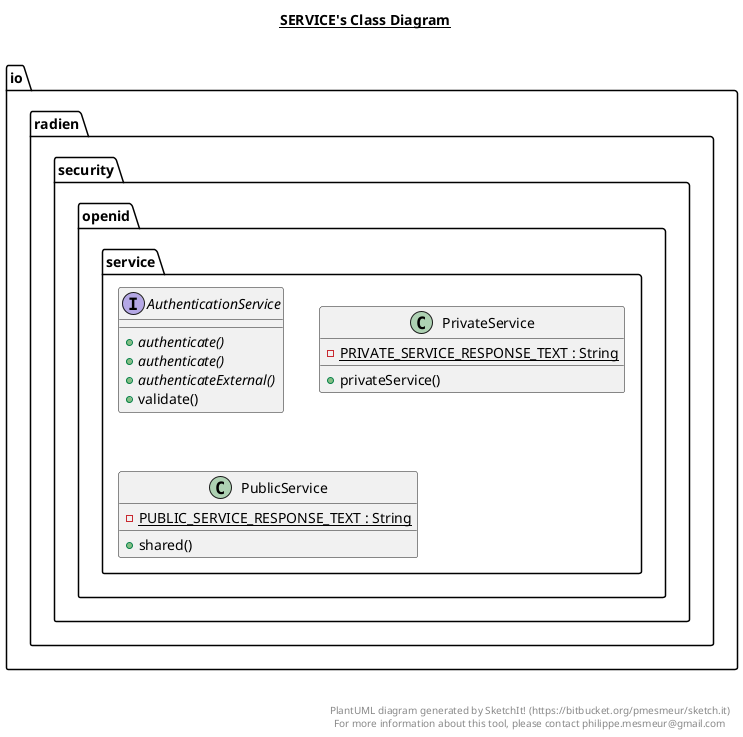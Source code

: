 @startuml

title __SERVICE's Class Diagram__\n

  namespace io.radien.security.openid.service {
    interface io.radien.security.openid.service.AuthenticationService {
        {abstract} + authenticate()
        {abstract} + authenticate()
        {abstract} + authenticateExternal()
        + validate()
    }
  }
  

  namespace io.radien.security.openid.service {
    class io.radien.security.openid.service.PrivateService {
        {static} - PRIVATE_SERVICE_RESPONSE_TEXT : String
        + privateService()
    }
  }
  

  namespace io.radien.security.openid.service {
    class io.radien.security.openid.service.PublicService {
        {static} - PUBLIC_SERVICE_RESPONSE_TEXT : String
        + shared()
    }
  }
  



right footer


PlantUML diagram generated by SketchIt! (https://bitbucket.org/pmesmeur/sketch.it)
For more information about this tool, please contact philippe.mesmeur@gmail.com
endfooter

@enduml
